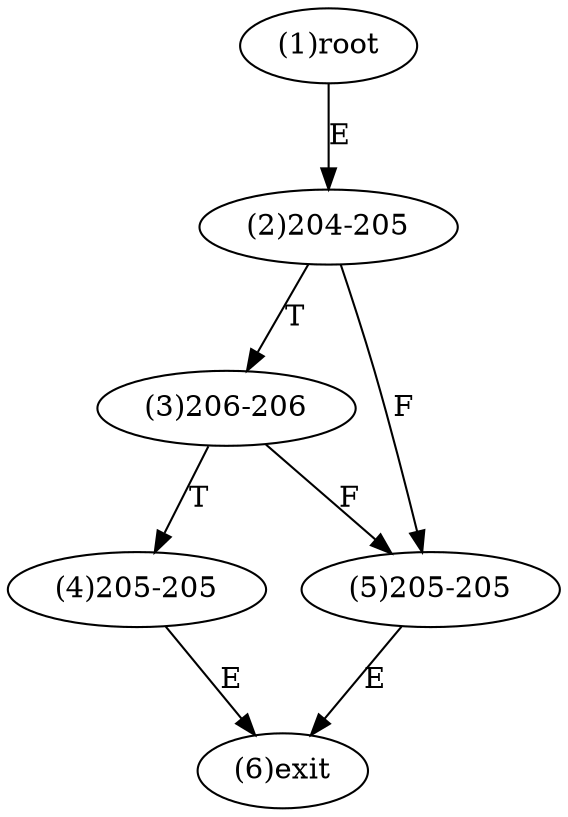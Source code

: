 digraph "" { 
1[ label="(1)root"];
2[ label="(2)204-205"];
3[ label="(3)206-206"];
4[ label="(4)205-205"];
5[ label="(5)205-205"];
6[ label="(6)exit"];
1->2[ label="E"];
2->5[ label="F"];
2->3[ label="T"];
3->5[ label="F"];
3->4[ label="T"];
4->6[ label="E"];
5->6[ label="E"];
}